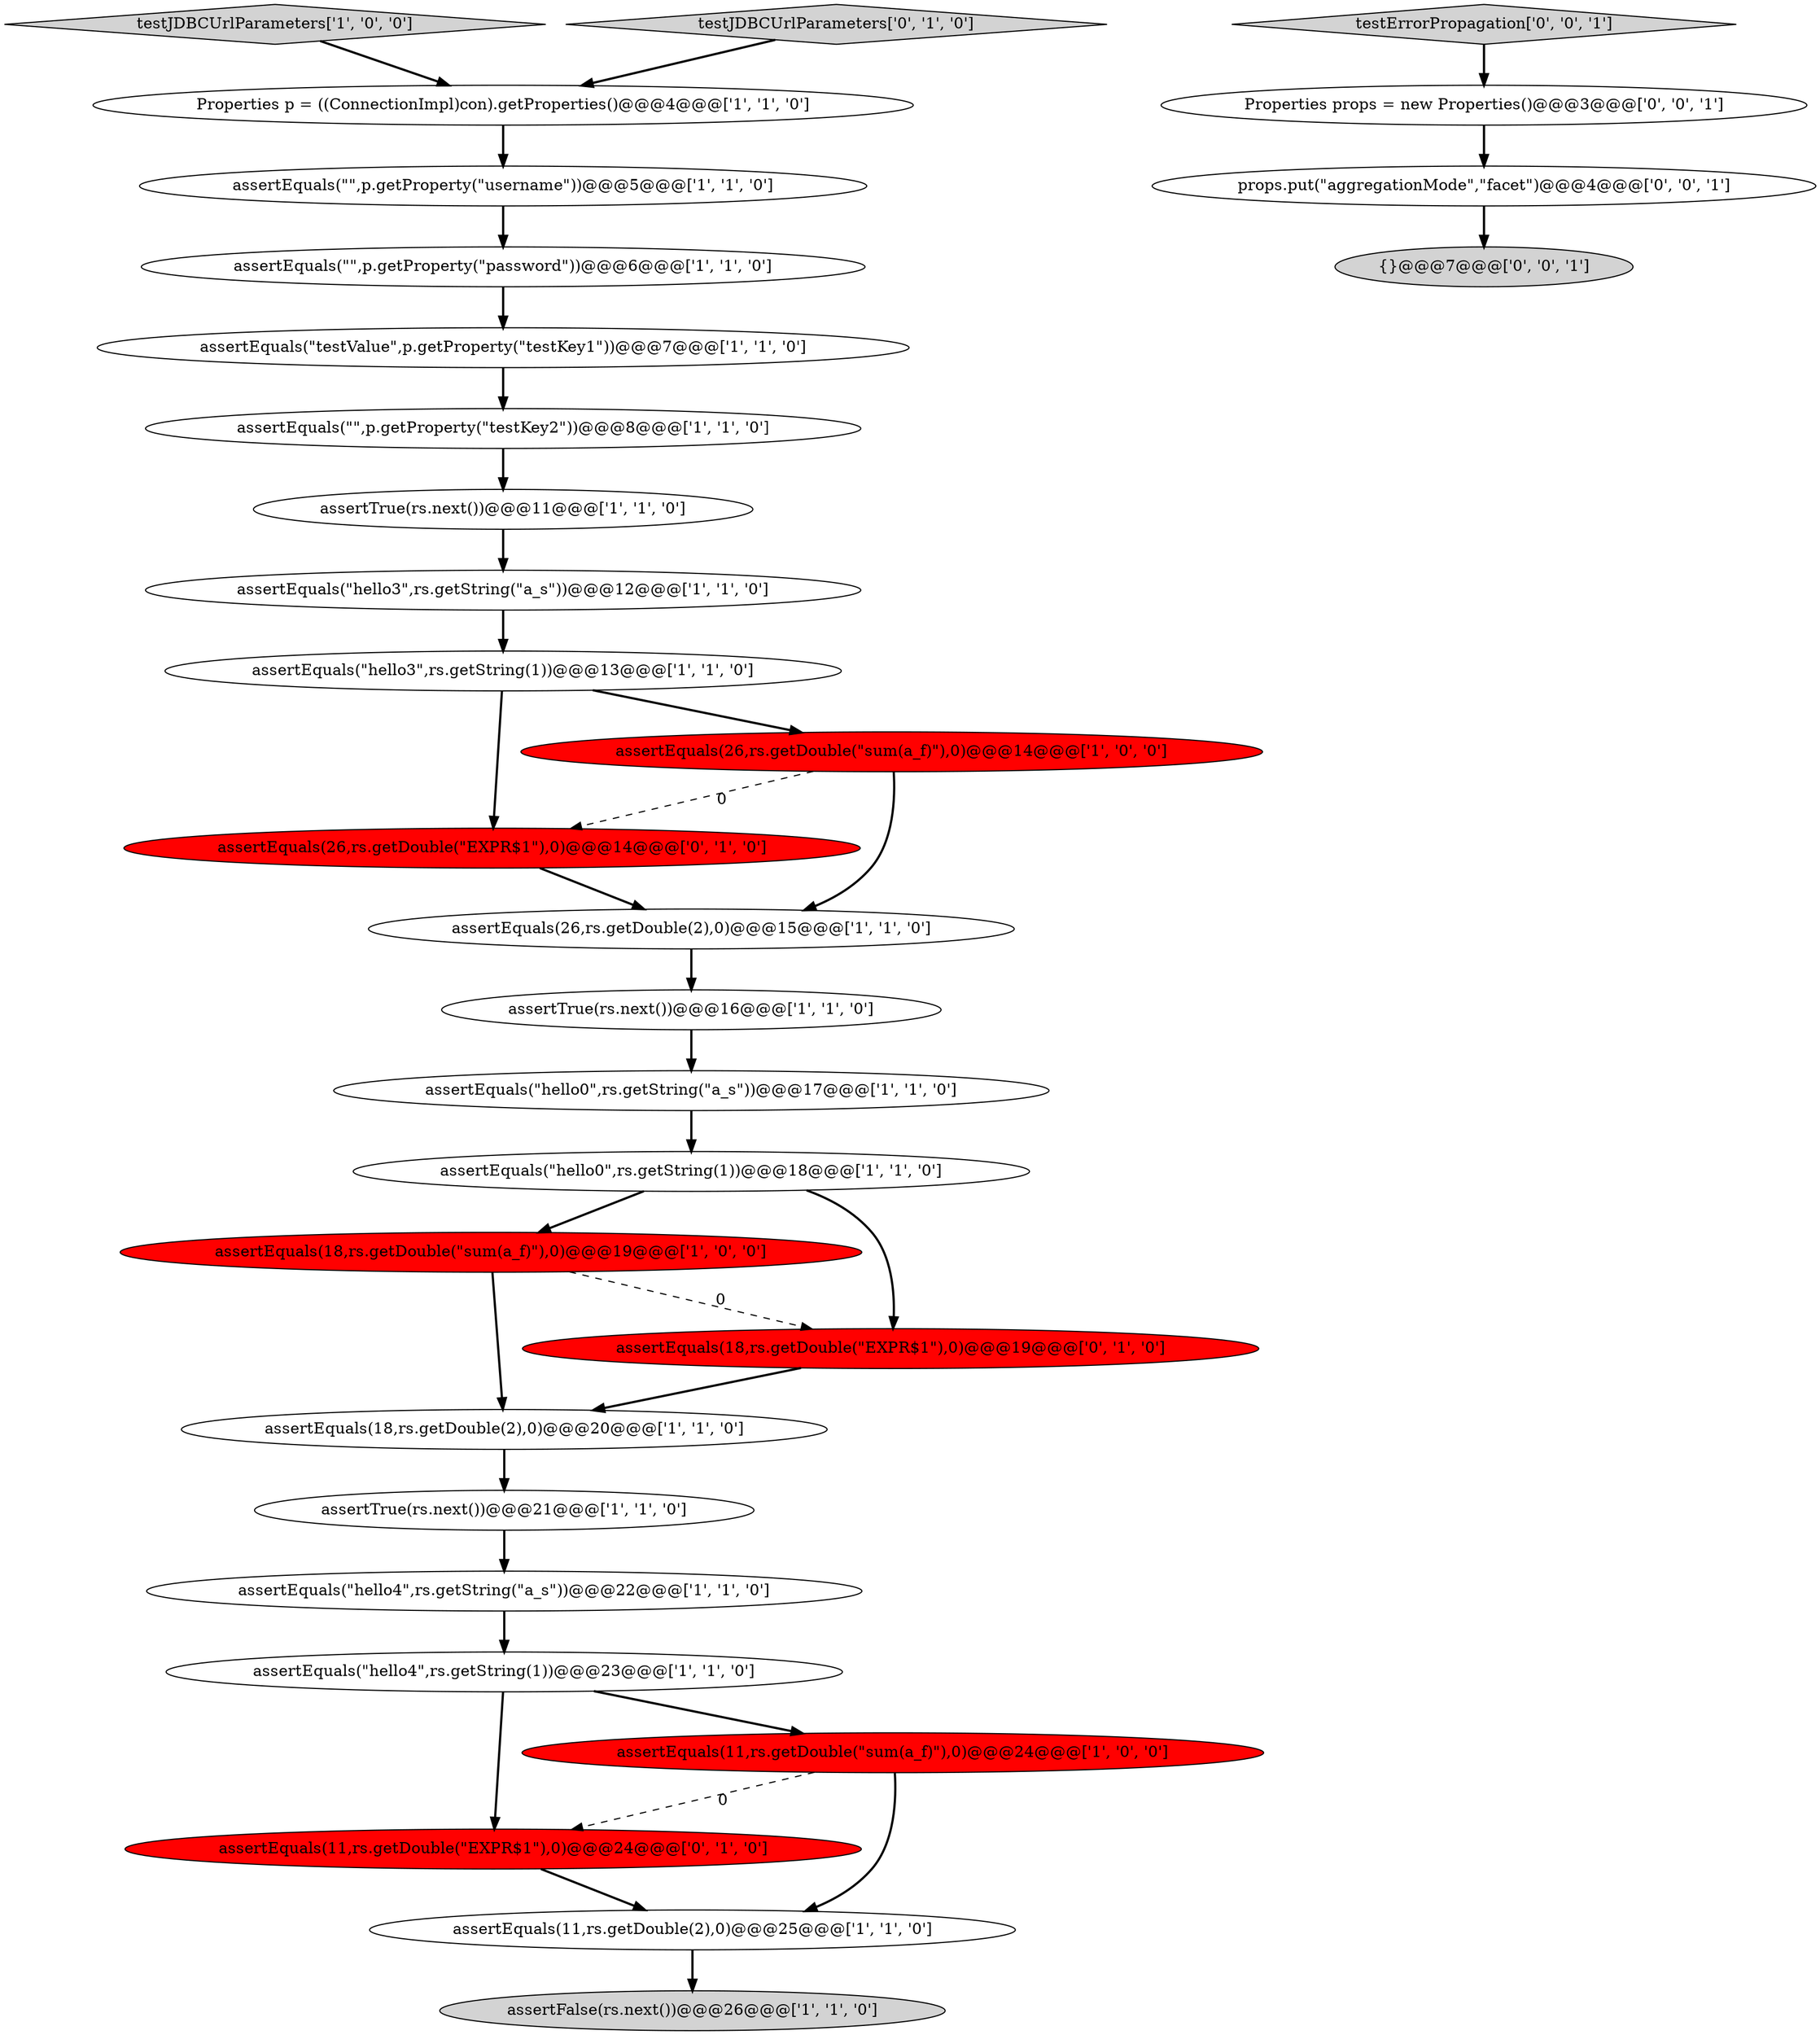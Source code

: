 digraph {
1 [style = filled, label = "assertTrue(rs.next())@@@21@@@['1', '1', '0']", fillcolor = white, shape = ellipse image = "AAA0AAABBB1BBB"];
12 [style = filled, label = "assertEquals(\"hello4\",rs.getString(\"a_s\"))@@@22@@@['1', '1', '0']", fillcolor = white, shape = ellipse image = "AAA0AAABBB1BBB"];
9 [style = filled, label = "assertEquals(26,rs.getDouble(2),0)@@@15@@@['1', '1', '0']", fillcolor = white, shape = ellipse image = "AAA0AAABBB1BBB"];
0 [style = filled, label = "Properties p = ((ConnectionImpl)con).getProperties()@@@4@@@['1', '1', '0']", fillcolor = white, shape = ellipse image = "AAA0AAABBB1BBB"];
18 [style = filled, label = "assertEquals(18,rs.getDouble(\"sum(a_f)\"),0)@@@19@@@['1', '0', '0']", fillcolor = red, shape = ellipse image = "AAA1AAABBB1BBB"];
21 [style = filled, label = "assertEquals(\"hello3\",rs.getString(1))@@@13@@@['1', '1', '0']", fillcolor = white, shape = ellipse image = "AAA0AAABBB1BBB"];
11 [style = filled, label = "assertEquals(\"\",p.getProperty(\"username\"))@@@5@@@['1', '1', '0']", fillcolor = white, shape = ellipse image = "AAA0AAABBB1BBB"];
25 [style = filled, label = "assertEquals(11,rs.getDouble(\"EXPR$1\"),0)@@@24@@@['0', '1', '0']", fillcolor = red, shape = ellipse image = "AAA1AAABBB2BBB"];
29 [style = filled, label = "{}@@@7@@@['0', '0', '1']", fillcolor = lightgray, shape = ellipse image = "AAA0AAABBB3BBB"];
14 [style = filled, label = "assertEquals(\"\",p.getProperty(\"testKey2\"))@@@8@@@['1', '1', '0']", fillcolor = white, shape = ellipse image = "AAA0AAABBB1BBB"];
7 [style = filled, label = "assertEquals(11,rs.getDouble(2),0)@@@25@@@['1', '1', '0']", fillcolor = white, shape = ellipse image = "AAA0AAABBB1BBB"];
19 [style = filled, label = "assertEquals(\"hello4\",rs.getString(1))@@@23@@@['1', '1', '0']", fillcolor = white, shape = ellipse image = "AAA0AAABBB1BBB"];
4 [style = filled, label = "assertEquals(\"hello3\",rs.getString(\"a_s\"))@@@12@@@['1', '1', '0']", fillcolor = white, shape = ellipse image = "AAA0AAABBB1BBB"];
10 [style = filled, label = "assertEquals(\"hello0\",rs.getString(\"a_s\"))@@@17@@@['1', '1', '0']", fillcolor = white, shape = ellipse image = "AAA0AAABBB1BBB"];
15 [style = filled, label = "assertEquals(\"hello0\",rs.getString(1))@@@18@@@['1', '1', '0']", fillcolor = white, shape = ellipse image = "AAA0AAABBB1BBB"];
27 [style = filled, label = "testErrorPropagation['0', '0', '1']", fillcolor = lightgray, shape = diamond image = "AAA0AAABBB3BBB"];
2 [style = filled, label = "assertEquals(\"\",p.getProperty(\"password\"))@@@6@@@['1', '1', '0']", fillcolor = white, shape = ellipse image = "AAA0AAABBB1BBB"];
17 [style = filled, label = "assertTrue(rs.next())@@@16@@@['1', '1', '0']", fillcolor = white, shape = ellipse image = "AAA0AAABBB1BBB"];
3 [style = filled, label = "assertEquals(18,rs.getDouble(2),0)@@@20@@@['1', '1', '0']", fillcolor = white, shape = ellipse image = "AAA0AAABBB1BBB"];
22 [style = filled, label = "assertEquals(26,rs.getDouble(\"EXPR$1\"),0)@@@14@@@['0', '1', '0']", fillcolor = red, shape = ellipse image = "AAA1AAABBB2BBB"];
20 [style = filled, label = "assertEquals(11,rs.getDouble(\"sum(a_f)\"),0)@@@24@@@['1', '0', '0']", fillcolor = red, shape = ellipse image = "AAA1AAABBB1BBB"];
6 [style = filled, label = "assertTrue(rs.next())@@@11@@@['1', '1', '0']", fillcolor = white, shape = ellipse image = "AAA0AAABBB1BBB"];
24 [style = filled, label = "assertEquals(18,rs.getDouble(\"EXPR$1\"),0)@@@19@@@['0', '1', '0']", fillcolor = red, shape = ellipse image = "AAA1AAABBB2BBB"];
26 [style = filled, label = "Properties props = new Properties()@@@3@@@['0', '0', '1']", fillcolor = white, shape = ellipse image = "AAA0AAABBB3BBB"];
16 [style = filled, label = "assertEquals(26,rs.getDouble(\"sum(a_f)\"),0)@@@14@@@['1', '0', '0']", fillcolor = red, shape = ellipse image = "AAA1AAABBB1BBB"];
8 [style = filled, label = "assertFalse(rs.next())@@@26@@@['1', '1', '0']", fillcolor = lightgray, shape = ellipse image = "AAA0AAABBB1BBB"];
13 [style = filled, label = "testJDBCUrlParameters['1', '0', '0']", fillcolor = lightgray, shape = diamond image = "AAA0AAABBB1BBB"];
28 [style = filled, label = "props.put(\"aggregationMode\",\"facet\")@@@4@@@['0', '0', '1']", fillcolor = white, shape = ellipse image = "AAA0AAABBB3BBB"];
23 [style = filled, label = "testJDBCUrlParameters['0', '1', '0']", fillcolor = lightgray, shape = diamond image = "AAA0AAABBB2BBB"];
5 [style = filled, label = "assertEquals(\"testValue\",p.getProperty(\"testKey1\"))@@@7@@@['1', '1', '0']", fillcolor = white, shape = ellipse image = "AAA0AAABBB1BBB"];
17->10 [style = bold, label=""];
28->29 [style = bold, label=""];
16->22 [style = dashed, label="0"];
18->3 [style = bold, label=""];
2->5 [style = bold, label=""];
10->15 [style = bold, label=""];
3->1 [style = bold, label=""];
19->20 [style = bold, label=""];
22->9 [style = bold, label=""];
4->21 [style = bold, label=""];
0->11 [style = bold, label=""];
9->17 [style = bold, label=""];
5->14 [style = bold, label=""];
7->8 [style = bold, label=""];
25->7 [style = bold, label=""];
23->0 [style = bold, label=""];
15->18 [style = bold, label=""];
11->2 [style = bold, label=""];
19->25 [style = bold, label=""];
6->4 [style = bold, label=""];
20->25 [style = dashed, label="0"];
21->22 [style = bold, label=""];
15->24 [style = bold, label=""];
1->12 [style = bold, label=""];
21->16 [style = bold, label=""];
26->28 [style = bold, label=""];
20->7 [style = bold, label=""];
12->19 [style = bold, label=""];
24->3 [style = bold, label=""];
14->6 [style = bold, label=""];
16->9 [style = bold, label=""];
18->24 [style = dashed, label="0"];
13->0 [style = bold, label=""];
27->26 [style = bold, label=""];
}
